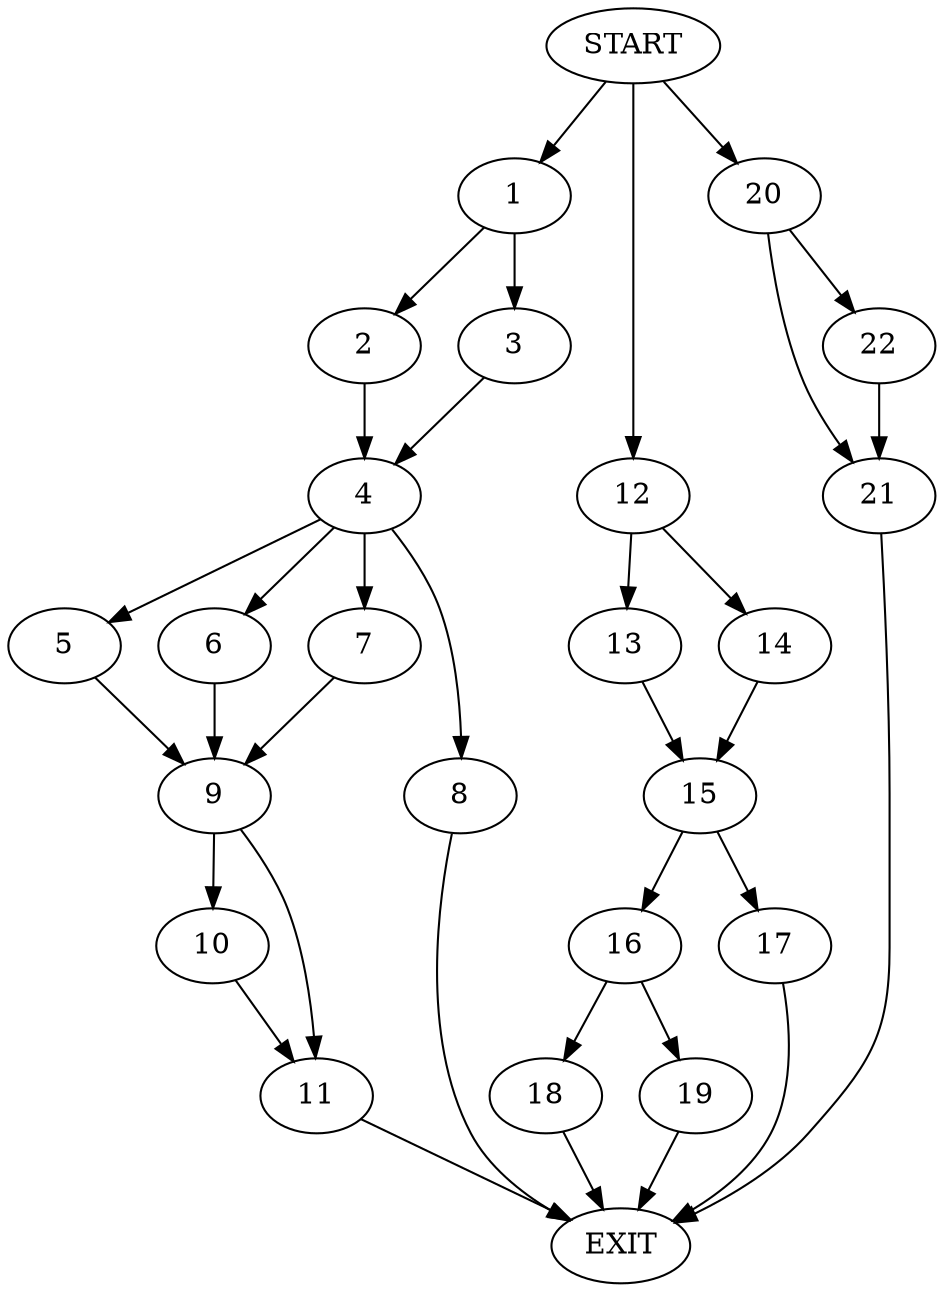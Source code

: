 digraph {
0 [label="START"]
23 [label="EXIT"]
0 -> 1
1 -> 2
1 -> 3
2 -> 4
3 -> 4
4 -> 5
4 -> 6
4 -> 7
4 -> 8
6 -> 9
7 -> 9
5 -> 9
8 -> 23
9 -> 10
9 -> 11
10 -> 11
11 -> 23
0 -> 12
12 -> 13
12 -> 14
13 -> 15
14 -> 15
15 -> 16
15 -> 17
16 -> 18
16 -> 19
17 -> 23
18 -> 23
19 -> 23
0 -> 20
20 -> 21
20 -> 22
22 -> 21
21 -> 23
}
